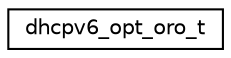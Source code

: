 digraph "Graphical Class Hierarchy"
{
 // LATEX_PDF_SIZE
  edge [fontname="Helvetica",fontsize="10",labelfontname="Helvetica",labelfontsize="10"];
  node [fontname="Helvetica",fontsize="10",shape=record];
  rankdir="LR";
  Node0 [label="dhcpv6_opt_oro_t",height=0.2,width=0.4,color="black", fillcolor="white", style="filled",URL="$structdhcpv6__opt__oro__t.html",tooltip="DHCPv6 option request option format."];
}
